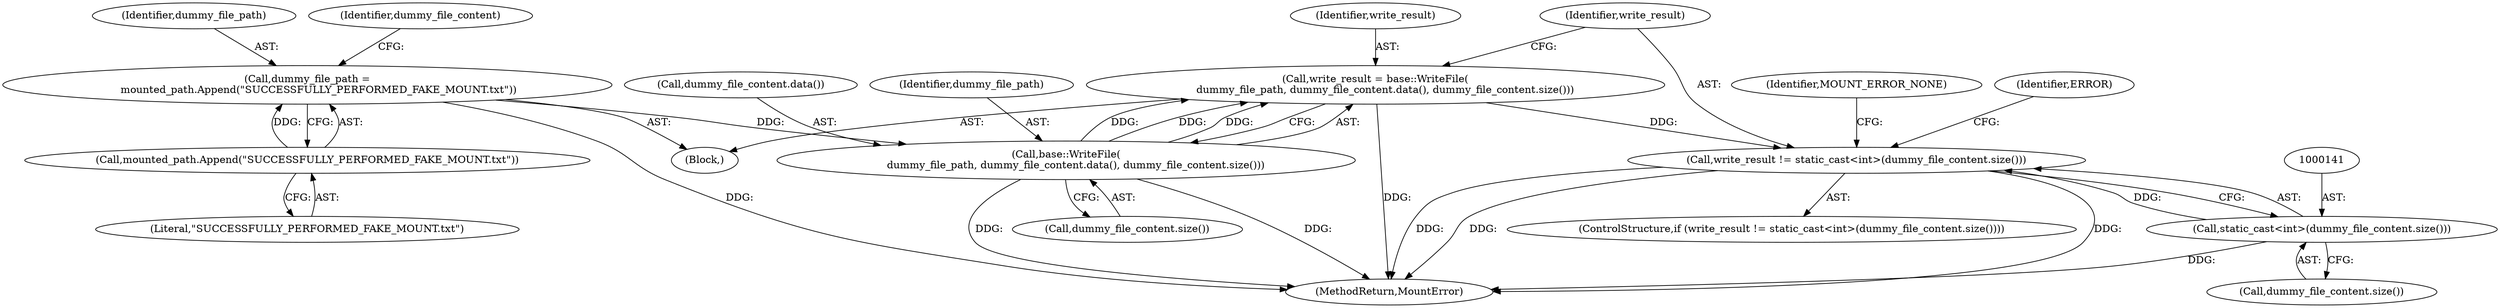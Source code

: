 digraph "0_Chrome_7e995b26a5a503adefc0ad40435f7e16a45434c2_2@API" {
"1000138" [label="(Call,write_result != static_cast<int>(dummy_file_content.size()))"];
"1000131" [label="(Call,write_result = base::WriteFile(\n      dummy_file_path, dummy_file_content.data(), dummy_file_content.size()))"];
"1000133" [label="(Call,base::WriteFile(\n      dummy_file_path, dummy_file_content.data(), dummy_file_content.size()))"];
"1000122" [label="(Call,dummy_file_path =\n       mounted_path.Append(\"SUCCESSFULLY_PERFORMED_FAKE_MOUNT.txt\"))"];
"1000124" [label="(Call,mounted_path.Append(\"SUCCESSFULLY_PERFORMED_FAKE_MOUNT.txt\"))"];
"1000140" [label="(Call,static_cast<int>(dummy_file_content.size()))"];
"1000154" [label="(MethodReturn,MountError)"];
"1000142" [label="(Call,dummy_file_content.size())"];
"1000138" [label="(Call,write_result != static_cast<int>(dummy_file_content.size()))"];
"1000140" [label="(Call,static_cast<int>(dummy_file_content.size()))"];
"1000153" [label="(Identifier,MOUNT_ERROR_NONE)"];
"1000103" [label="(Block,)"];
"1000123" [label="(Identifier,dummy_file_path)"];
"1000136" [label="(Call,dummy_file_content.size())"];
"1000135" [label="(Call,dummy_file_content.data())"];
"1000131" [label="(Call,write_result = base::WriteFile(\n      dummy_file_path, dummy_file_content.data(), dummy_file_content.size()))"];
"1000133" [label="(Call,base::WriteFile(\n      dummy_file_path, dummy_file_content.data(), dummy_file_content.size()))"];
"1000134" [label="(Identifier,dummy_file_path)"];
"1000122" [label="(Call,dummy_file_path =\n       mounted_path.Append(\"SUCCESSFULLY_PERFORMED_FAKE_MOUNT.txt\"))"];
"1000128" [label="(Identifier,dummy_file_content)"];
"1000125" [label="(Literal,\"SUCCESSFULLY_PERFORMED_FAKE_MOUNT.txt\")"];
"1000132" [label="(Identifier,write_result)"];
"1000139" [label="(Identifier,write_result)"];
"1000137" [label="(ControlStructure,if (write_result != static_cast<int>(dummy_file_content.size())))"];
"1000146" [label="(Identifier,ERROR)"];
"1000124" [label="(Call,mounted_path.Append(\"SUCCESSFULLY_PERFORMED_FAKE_MOUNT.txt\"))"];
"1000138" -> "1000137"  [label="AST: "];
"1000138" -> "1000140"  [label="CFG: "];
"1000139" -> "1000138"  [label="AST: "];
"1000140" -> "1000138"  [label="AST: "];
"1000146" -> "1000138"  [label="CFG: "];
"1000153" -> "1000138"  [label="CFG: "];
"1000138" -> "1000154"  [label="DDG: "];
"1000138" -> "1000154"  [label="DDG: "];
"1000138" -> "1000154"  [label="DDG: "];
"1000131" -> "1000138"  [label="DDG: "];
"1000140" -> "1000138"  [label="DDG: "];
"1000131" -> "1000103"  [label="AST: "];
"1000131" -> "1000133"  [label="CFG: "];
"1000132" -> "1000131"  [label="AST: "];
"1000133" -> "1000131"  [label="AST: "];
"1000139" -> "1000131"  [label="CFG: "];
"1000131" -> "1000154"  [label="DDG: "];
"1000133" -> "1000131"  [label="DDG: "];
"1000133" -> "1000131"  [label="DDG: "];
"1000133" -> "1000131"  [label="DDG: "];
"1000133" -> "1000136"  [label="CFG: "];
"1000134" -> "1000133"  [label="AST: "];
"1000135" -> "1000133"  [label="AST: "];
"1000136" -> "1000133"  [label="AST: "];
"1000133" -> "1000154"  [label="DDG: "];
"1000133" -> "1000154"  [label="DDG: "];
"1000122" -> "1000133"  [label="DDG: "];
"1000122" -> "1000103"  [label="AST: "];
"1000122" -> "1000124"  [label="CFG: "];
"1000123" -> "1000122"  [label="AST: "];
"1000124" -> "1000122"  [label="AST: "];
"1000128" -> "1000122"  [label="CFG: "];
"1000122" -> "1000154"  [label="DDG: "];
"1000124" -> "1000122"  [label="DDG: "];
"1000124" -> "1000125"  [label="CFG: "];
"1000125" -> "1000124"  [label="AST: "];
"1000140" -> "1000142"  [label="CFG: "];
"1000141" -> "1000140"  [label="AST: "];
"1000142" -> "1000140"  [label="AST: "];
"1000140" -> "1000154"  [label="DDG: "];
}
